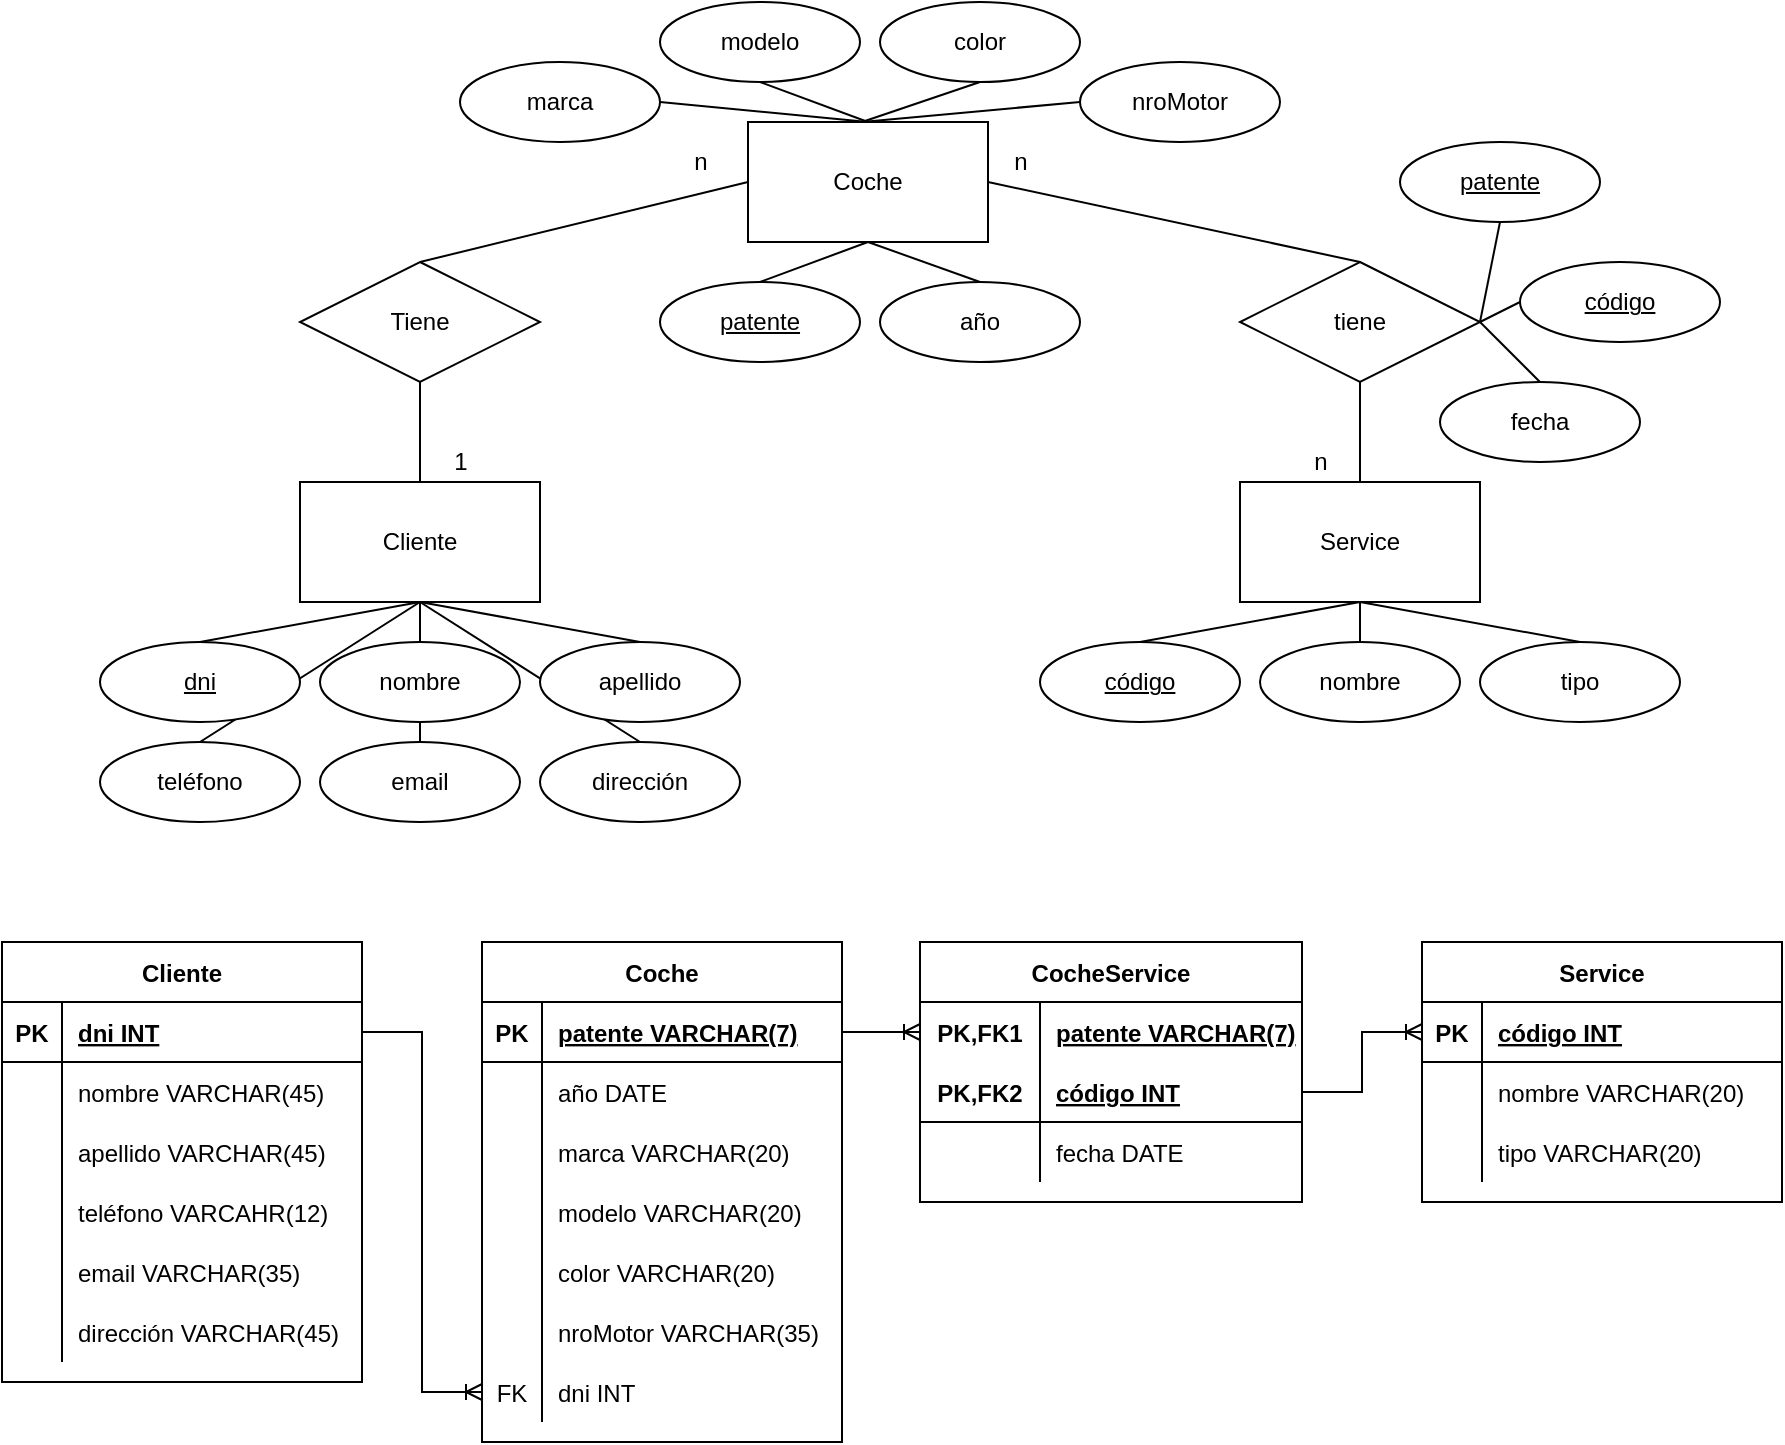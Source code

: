 <mxfile version="20.2.3" type="device"><diagram id="nHf5xeLp-nAP4kLC47VP" name="Página-1"><mxGraphModel dx="2282" dy="1978" grid="1" gridSize="10" guides="1" tooltips="1" connect="1" arrows="1" fold="1" page="1" pageScale="1" pageWidth="827" pageHeight="1169" math="0" shadow="0"><root><mxCell id="0"/><mxCell id="1" parent="0"/><mxCell id="RsJ0gTvjkyQu0zLGpoxC-30" style="edgeStyle=none;rounded=0;orthogonalLoop=1;jettySize=auto;html=1;exitX=0.5;exitY=0;exitDx=0;exitDy=0;entryX=0.5;entryY=1;entryDx=0;entryDy=0;endArrow=none;endFill=0;" edge="1" parent="1" source="RsJ0gTvjkyQu0zLGpoxC-23" target="RsJ0gTvjkyQu0zLGpoxC-3"><mxGeometry relative="1" as="geometry"/></mxCell><mxCell id="RsJ0gTvjkyQu0zLGpoxC-29" style="edgeStyle=none;rounded=0;orthogonalLoop=1;jettySize=auto;html=1;exitX=0.5;exitY=0;exitDx=0;exitDy=0;entryX=0.5;entryY=1;entryDx=0;entryDy=0;endArrow=none;endFill=0;" edge="1" parent="1" source="RsJ0gTvjkyQu0zLGpoxC-24" target="RsJ0gTvjkyQu0zLGpoxC-3"><mxGeometry relative="1" as="geometry"/></mxCell><mxCell id="RsJ0gTvjkyQu0zLGpoxC-49" style="edgeStyle=none;rounded=0;orthogonalLoop=1;jettySize=auto;html=1;exitX=0.5;exitY=1;exitDx=0;exitDy=0;entryX=0.5;entryY=0;entryDx=0;entryDy=0;endArrow=none;endFill=0;" edge="1" parent="1" source="RsJ0gTvjkyQu0zLGpoxC-1" target="RsJ0gTvjkyQu0zLGpoxC-43"><mxGeometry relative="1" as="geometry"/></mxCell><mxCell id="RsJ0gTvjkyQu0zLGpoxC-50" style="edgeStyle=none;rounded=0;orthogonalLoop=1;jettySize=auto;html=1;exitX=0.5;exitY=1;exitDx=0;exitDy=0;entryX=0.5;entryY=0;entryDx=0;entryDy=0;endArrow=none;endFill=0;" edge="1" parent="1" source="RsJ0gTvjkyQu0zLGpoxC-1" target="RsJ0gTvjkyQu0zLGpoxC-44"><mxGeometry relative="1" as="geometry"/></mxCell><mxCell id="RsJ0gTvjkyQu0zLGpoxC-1" value="Service" style="rounded=0;whiteSpace=wrap;html=1;" vertex="1" parent="1"><mxGeometry x="579" y="230" width="120" height="60" as="geometry"/></mxCell><mxCell id="RsJ0gTvjkyQu0zLGpoxC-33" style="edgeStyle=none;rounded=0;orthogonalLoop=1;jettySize=auto;html=1;exitX=0.5;exitY=1;exitDx=0;exitDy=0;entryX=0.5;entryY=0;entryDx=0;entryDy=0;endArrow=none;endFill=0;" edge="1" parent="1" source="RsJ0gTvjkyQu0zLGpoxC-2" target="RsJ0gTvjkyQu0zLGpoxC-32"><mxGeometry relative="1" as="geometry"/></mxCell><mxCell id="RsJ0gTvjkyQu0zLGpoxC-34" style="edgeStyle=none;rounded=0;orthogonalLoop=1;jettySize=auto;html=1;exitX=0.5;exitY=1;exitDx=0;exitDy=0;entryX=0.5;entryY=0;entryDx=0;entryDy=0;endArrow=none;endFill=0;" edge="1" parent="1" source="RsJ0gTvjkyQu0zLGpoxC-2" target="RsJ0gTvjkyQu0zLGpoxC-31"><mxGeometry relative="1" as="geometry"/></mxCell><mxCell id="RsJ0gTvjkyQu0zLGpoxC-2" value="Coche" style="rounded=0;whiteSpace=wrap;html=1;" vertex="1" parent="1"><mxGeometry x="333" y="50" width="120" height="60" as="geometry"/></mxCell><mxCell id="RsJ0gTvjkyQu0zLGpoxC-25" style="edgeStyle=none;rounded=0;orthogonalLoop=1;jettySize=auto;html=1;exitX=0.5;exitY=1;exitDx=0;exitDy=0;entryX=0.5;entryY=0;entryDx=0;entryDy=0;endArrow=none;endFill=0;" edge="1" parent="1" source="RsJ0gTvjkyQu0zLGpoxC-3" target="RsJ0gTvjkyQu0zLGpoxC-19"><mxGeometry relative="1" as="geometry"/></mxCell><mxCell id="RsJ0gTvjkyQu0zLGpoxC-26" style="edgeStyle=none;rounded=0;orthogonalLoop=1;jettySize=auto;html=1;exitX=0.5;exitY=1;exitDx=0;exitDy=0;entryX=0.5;entryY=0;entryDx=0;entryDy=0;endArrow=none;endFill=0;" edge="1" parent="1" source="RsJ0gTvjkyQu0zLGpoxC-3" target="RsJ0gTvjkyQu0zLGpoxC-20"><mxGeometry relative="1" as="geometry"/></mxCell><mxCell id="RsJ0gTvjkyQu0zLGpoxC-27" style="edgeStyle=none;rounded=0;orthogonalLoop=1;jettySize=auto;html=1;exitX=0.5;exitY=1;exitDx=0;exitDy=0;entryX=0.5;entryY=0;entryDx=0;entryDy=0;endArrow=none;endFill=0;" edge="1" parent="1" source="RsJ0gTvjkyQu0zLGpoxC-3" target="RsJ0gTvjkyQu0zLGpoxC-22"><mxGeometry relative="1" as="geometry"/></mxCell><mxCell id="RsJ0gTvjkyQu0zLGpoxC-28" style="edgeStyle=none;rounded=0;orthogonalLoop=1;jettySize=auto;html=1;exitX=0.5;exitY=1;exitDx=0;exitDy=0;entryX=0.5;entryY=0;entryDx=0;entryDy=0;endArrow=none;endFill=0;" edge="1" parent="1" source="RsJ0gTvjkyQu0zLGpoxC-3" target="RsJ0gTvjkyQu0zLGpoxC-21"><mxGeometry relative="1" as="geometry"/></mxCell><mxCell id="RsJ0gTvjkyQu0zLGpoxC-3" value="Cliente" style="rounded=0;whiteSpace=wrap;html=1;" vertex="1" parent="1"><mxGeometry x="109" y="230" width="120" height="60" as="geometry"/></mxCell><mxCell id="RsJ0gTvjkyQu0zLGpoxC-19" value="dni" style="ellipse;whiteSpace=wrap;html=1;align=center;fontStyle=4;" vertex="1" parent="1"><mxGeometry x="9" y="310" width="100" height="40" as="geometry"/></mxCell><mxCell id="RsJ0gTvjkyQu0zLGpoxC-20" value="nombre" style="ellipse;whiteSpace=wrap;html=1;align=center;" vertex="1" parent="1"><mxGeometry x="119" y="310" width="100" height="40" as="geometry"/></mxCell><mxCell id="RsJ0gTvjkyQu0zLGpoxC-21" value="teléfono" style="ellipse;whiteSpace=wrap;html=1;align=center;" vertex="1" parent="1"><mxGeometry x="9" y="360" width="100" height="40" as="geometry"/></mxCell><mxCell id="RsJ0gTvjkyQu0zLGpoxC-22" value="apellido" style="ellipse;whiteSpace=wrap;html=1;align=center;" vertex="1" parent="1"><mxGeometry x="229" y="310" width="100" height="40" as="geometry"/></mxCell><mxCell id="RsJ0gTvjkyQu0zLGpoxC-23" value="dirección" style="ellipse;whiteSpace=wrap;html=1;align=center;" vertex="1" parent="1"><mxGeometry x="229" y="360" width="100" height="40" as="geometry"/></mxCell><mxCell id="RsJ0gTvjkyQu0zLGpoxC-24" value="email" style="ellipse;whiteSpace=wrap;html=1;align=center;" vertex="1" parent="1"><mxGeometry x="119" y="360" width="100" height="40" as="geometry"/></mxCell><mxCell id="RsJ0gTvjkyQu0zLGpoxC-31" value="año" style="ellipse;whiteSpace=wrap;html=1;align=center;" vertex="1" parent="1"><mxGeometry x="399" y="130" width="100" height="40" as="geometry"/></mxCell><mxCell id="RsJ0gTvjkyQu0zLGpoxC-32" value="patente" style="ellipse;whiteSpace=wrap;html=1;align=center;fontStyle=4;" vertex="1" parent="1"><mxGeometry x="289" y="130" width="100" height="40" as="geometry"/></mxCell><mxCell id="RsJ0gTvjkyQu0zLGpoxC-36" style="edgeStyle=none;rounded=0;orthogonalLoop=1;jettySize=auto;html=1;exitX=0.5;exitY=0;exitDx=0;exitDy=0;entryX=0;entryY=0.5;entryDx=0;entryDy=0;endArrow=none;endFill=0;" edge="1" parent="1" source="RsJ0gTvjkyQu0zLGpoxC-35" target="RsJ0gTvjkyQu0zLGpoxC-2"><mxGeometry relative="1" as="geometry"/></mxCell><mxCell id="RsJ0gTvjkyQu0zLGpoxC-37" style="edgeStyle=none;rounded=0;orthogonalLoop=1;jettySize=auto;html=1;exitX=0.5;exitY=1;exitDx=0;exitDy=0;entryX=0.5;entryY=0;entryDx=0;entryDy=0;endArrow=none;endFill=0;" edge="1" parent="1" source="RsJ0gTvjkyQu0zLGpoxC-35" target="RsJ0gTvjkyQu0zLGpoxC-3"><mxGeometry relative="1" as="geometry"/></mxCell><mxCell id="RsJ0gTvjkyQu0zLGpoxC-35" value="Tiene" style="shape=rhombus;perimeter=rhombusPerimeter;whiteSpace=wrap;html=1;align=center;" vertex="1" parent="1"><mxGeometry x="109" y="120" width="120" height="60" as="geometry"/></mxCell><mxCell id="RsJ0gTvjkyQu0zLGpoxC-38" value="1" style="text;html=1;align=center;verticalAlign=middle;resizable=0;points=[];autosize=1;strokeColor=none;fillColor=none;" vertex="1" parent="1"><mxGeometry x="174" y="205" width="30" height="30" as="geometry"/></mxCell><mxCell id="RsJ0gTvjkyQu0zLGpoxC-39" value="n" style="text;html=1;align=center;verticalAlign=middle;resizable=0;points=[];autosize=1;strokeColor=none;fillColor=none;" vertex="1" parent="1"><mxGeometry x="294" y="55" width="30" height="30" as="geometry"/></mxCell><mxCell id="RsJ0gTvjkyQu0zLGpoxC-41" style="edgeStyle=none;rounded=0;orthogonalLoop=1;jettySize=auto;html=1;exitX=0.5;exitY=1;exitDx=0;exitDy=0;entryX=0.5;entryY=0;entryDx=0;entryDy=0;endArrow=none;endFill=0;" edge="1" parent="1" source="RsJ0gTvjkyQu0zLGpoxC-40" target="RsJ0gTvjkyQu0zLGpoxC-1"><mxGeometry relative="1" as="geometry"/></mxCell><mxCell id="RsJ0gTvjkyQu0zLGpoxC-42" style="edgeStyle=none;rounded=0;orthogonalLoop=1;jettySize=auto;html=1;exitX=0.5;exitY=0;exitDx=0;exitDy=0;entryX=1;entryY=0.5;entryDx=0;entryDy=0;endArrow=none;endFill=0;" edge="1" parent="1" source="RsJ0gTvjkyQu0zLGpoxC-40" target="RsJ0gTvjkyQu0zLGpoxC-2"><mxGeometry relative="1" as="geometry"/></mxCell><mxCell id="RsJ0gTvjkyQu0zLGpoxC-58" style="edgeStyle=none;rounded=0;orthogonalLoop=1;jettySize=auto;html=1;exitX=1;exitY=0.5;exitDx=0;exitDy=0;entryX=0.5;entryY=1;entryDx=0;entryDy=0;endArrow=none;endFill=0;" edge="1" parent="1" source="RsJ0gTvjkyQu0zLGpoxC-40" target="RsJ0gTvjkyQu0zLGpoxC-54"><mxGeometry relative="1" as="geometry"/></mxCell><mxCell id="RsJ0gTvjkyQu0zLGpoxC-59" style="edgeStyle=none;rounded=0;orthogonalLoop=1;jettySize=auto;html=1;exitX=1;exitY=0.5;exitDx=0;exitDy=0;entryX=0;entryY=0.5;entryDx=0;entryDy=0;endArrow=none;endFill=0;" edge="1" parent="1" source="RsJ0gTvjkyQu0zLGpoxC-40" target="RsJ0gTvjkyQu0zLGpoxC-53"><mxGeometry relative="1" as="geometry"/></mxCell><mxCell id="RsJ0gTvjkyQu0zLGpoxC-60" style="edgeStyle=none;rounded=0;orthogonalLoop=1;jettySize=auto;html=1;exitX=1;exitY=0.5;exitDx=0;exitDy=0;entryX=0.5;entryY=0;entryDx=0;entryDy=0;endArrow=none;endFill=0;" edge="1" parent="1" source="RsJ0gTvjkyQu0zLGpoxC-40" target="RsJ0gTvjkyQu0zLGpoxC-55"><mxGeometry relative="1" as="geometry"/></mxCell><mxCell id="RsJ0gTvjkyQu0zLGpoxC-40" value="tiene" style="shape=rhombus;perimeter=rhombusPerimeter;whiteSpace=wrap;html=1;align=center;" vertex="1" parent="1"><mxGeometry x="579" y="120" width="120" height="60" as="geometry"/></mxCell><mxCell id="RsJ0gTvjkyQu0zLGpoxC-43" value="código" style="ellipse;whiteSpace=wrap;html=1;align=center;fontStyle=4;" vertex="1" parent="1"><mxGeometry x="479" y="310" width="100" height="40" as="geometry"/></mxCell><mxCell id="RsJ0gTvjkyQu0zLGpoxC-44" value="nombre" style="ellipse;whiteSpace=wrap;html=1;align=center;" vertex="1" parent="1"><mxGeometry x="589" y="310" width="100" height="40" as="geometry"/></mxCell><mxCell id="RsJ0gTvjkyQu0zLGpoxC-51" style="edgeStyle=none;rounded=0;orthogonalLoop=1;jettySize=auto;html=1;exitX=0.5;exitY=0;exitDx=0;exitDy=0;entryX=0.5;entryY=1;entryDx=0;entryDy=0;endArrow=none;endFill=0;" edge="1" parent="1" source="RsJ0gTvjkyQu0zLGpoxC-46" target="RsJ0gTvjkyQu0zLGpoxC-1"><mxGeometry relative="1" as="geometry"/></mxCell><mxCell id="RsJ0gTvjkyQu0zLGpoxC-46" value="tipo" style="ellipse;whiteSpace=wrap;html=1;align=center;" vertex="1" parent="1"><mxGeometry x="699" y="310" width="100" height="40" as="geometry"/></mxCell><mxCell id="RsJ0gTvjkyQu0zLGpoxC-53" value="código" style="ellipse;whiteSpace=wrap;html=1;align=center;fontStyle=4;" vertex="1" parent="1"><mxGeometry x="719" y="120" width="100" height="40" as="geometry"/></mxCell><mxCell id="RsJ0gTvjkyQu0zLGpoxC-54" value="patente" style="ellipse;whiteSpace=wrap;html=1;align=center;fontStyle=4;" vertex="1" parent="1"><mxGeometry x="659" y="60" width="100" height="40" as="geometry"/></mxCell><mxCell id="RsJ0gTvjkyQu0zLGpoxC-55" value="fecha" style="ellipse;whiteSpace=wrap;html=1;align=center;" vertex="1" parent="1"><mxGeometry x="679" y="180" width="100" height="40" as="geometry"/></mxCell><mxCell id="RsJ0gTvjkyQu0zLGpoxC-56" value="n" style="text;html=1;align=center;verticalAlign=middle;resizable=0;points=[];autosize=1;strokeColor=none;fillColor=none;" vertex="1" parent="1"><mxGeometry x="604" y="205" width="30" height="30" as="geometry"/></mxCell><mxCell id="RsJ0gTvjkyQu0zLGpoxC-57" value="n" style="text;html=1;align=center;verticalAlign=middle;resizable=0;points=[];autosize=1;strokeColor=none;fillColor=none;" vertex="1" parent="1"><mxGeometry x="454" y="55" width="30" height="30" as="geometry"/></mxCell><mxCell id="RsJ0gTvjkyQu0zLGpoxC-76" style="edgeStyle=none;rounded=0;orthogonalLoop=1;jettySize=auto;html=1;exitX=0.5;exitY=1;exitDx=0;exitDy=0;endArrow=none;endFill=0;" edge="1" parent="1" source="RsJ0gTvjkyQu0zLGpoxC-70"><mxGeometry relative="1" as="geometry"><mxPoint x="390" y="50" as="targetPoint"/></mxGeometry></mxCell><mxCell id="RsJ0gTvjkyQu0zLGpoxC-70" value="color" style="ellipse;whiteSpace=wrap;html=1;align=center;" vertex="1" parent="1"><mxGeometry x="399" y="-10" width="100" height="40" as="geometry"/></mxCell><mxCell id="RsJ0gTvjkyQu0zLGpoxC-77" style="edgeStyle=none;rounded=0;orthogonalLoop=1;jettySize=auto;html=1;exitX=0;exitY=0.5;exitDx=0;exitDy=0;endArrow=none;endFill=0;" edge="1" parent="1" source="RsJ0gTvjkyQu0zLGpoxC-71"><mxGeometry relative="1" as="geometry"><mxPoint x="390" y="50" as="targetPoint"/></mxGeometry></mxCell><mxCell id="RsJ0gTvjkyQu0zLGpoxC-71" value="nroMotor" style="ellipse;whiteSpace=wrap;html=1;align=center;" vertex="1" parent="1"><mxGeometry x="499" y="20" width="100" height="40" as="geometry"/></mxCell><mxCell id="RsJ0gTvjkyQu0zLGpoxC-74" style="edgeStyle=none;rounded=0;orthogonalLoop=1;jettySize=auto;html=1;exitX=1;exitY=0.5;exitDx=0;exitDy=0;entryX=0.5;entryY=0;entryDx=0;entryDy=0;endArrow=none;endFill=0;" edge="1" parent="1" source="RsJ0gTvjkyQu0zLGpoxC-72" target="RsJ0gTvjkyQu0zLGpoxC-2"><mxGeometry relative="1" as="geometry"/></mxCell><mxCell id="RsJ0gTvjkyQu0zLGpoxC-72" value="marca" style="ellipse;whiteSpace=wrap;html=1;align=center;" vertex="1" parent="1"><mxGeometry x="189" y="20" width="100" height="40" as="geometry"/></mxCell><mxCell id="RsJ0gTvjkyQu0zLGpoxC-75" style="edgeStyle=none;rounded=0;orthogonalLoop=1;jettySize=auto;html=1;exitX=0.5;exitY=1;exitDx=0;exitDy=0;entryX=0.5;entryY=0;entryDx=0;entryDy=0;endArrow=none;endFill=0;" edge="1" parent="1" source="RsJ0gTvjkyQu0zLGpoxC-73" target="RsJ0gTvjkyQu0zLGpoxC-2"><mxGeometry relative="1" as="geometry"/></mxCell><mxCell id="RsJ0gTvjkyQu0zLGpoxC-73" value="modelo" style="ellipse;whiteSpace=wrap;html=1;align=center;" vertex="1" parent="1"><mxGeometry x="289" y="-10" width="100" height="40" as="geometry"/></mxCell><mxCell id="RsJ0gTvjkyQu0zLGpoxC-78" value="Cliente" style="shape=table;startSize=30;container=1;collapsible=1;childLayout=tableLayout;fixedRows=1;rowLines=0;fontStyle=1;align=center;resizeLast=1;" vertex="1" parent="1"><mxGeometry x="-40" y="460" width="180" height="220" as="geometry"/></mxCell><mxCell id="RsJ0gTvjkyQu0zLGpoxC-79" value="" style="shape=tableRow;horizontal=0;startSize=0;swimlaneHead=0;swimlaneBody=0;fillColor=none;collapsible=0;dropTarget=0;points=[[0,0.5],[1,0.5]];portConstraint=eastwest;top=0;left=0;right=0;bottom=1;" vertex="1" parent="RsJ0gTvjkyQu0zLGpoxC-78"><mxGeometry y="30" width="180" height="30" as="geometry"/></mxCell><mxCell id="RsJ0gTvjkyQu0zLGpoxC-80" value="PK" style="shape=partialRectangle;connectable=0;fillColor=none;top=0;left=0;bottom=0;right=0;fontStyle=1;overflow=hidden;" vertex="1" parent="RsJ0gTvjkyQu0zLGpoxC-79"><mxGeometry width="30" height="30" as="geometry"><mxRectangle width="30" height="30" as="alternateBounds"/></mxGeometry></mxCell><mxCell id="RsJ0gTvjkyQu0zLGpoxC-81" value="dni INT" style="shape=partialRectangle;connectable=0;fillColor=none;top=0;left=0;bottom=0;right=0;align=left;spacingLeft=6;fontStyle=5;overflow=hidden;" vertex="1" parent="RsJ0gTvjkyQu0zLGpoxC-79"><mxGeometry x="30" width="150" height="30" as="geometry"><mxRectangle width="150" height="30" as="alternateBounds"/></mxGeometry></mxCell><mxCell id="RsJ0gTvjkyQu0zLGpoxC-82" value="" style="shape=tableRow;horizontal=0;startSize=0;swimlaneHead=0;swimlaneBody=0;fillColor=none;collapsible=0;dropTarget=0;points=[[0,0.5],[1,0.5]];portConstraint=eastwest;top=0;left=0;right=0;bottom=0;" vertex="1" parent="RsJ0gTvjkyQu0zLGpoxC-78"><mxGeometry y="60" width="180" height="30" as="geometry"/></mxCell><mxCell id="RsJ0gTvjkyQu0zLGpoxC-83" value="" style="shape=partialRectangle;connectable=0;fillColor=none;top=0;left=0;bottom=0;right=0;editable=1;overflow=hidden;" vertex="1" parent="RsJ0gTvjkyQu0zLGpoxC-82"><mxGeometry width="30" height="30" as="geometry"><mxRectangle width="30" height="30" as="alternateBounds"/></mxGeometry></mxCell><mxCell id="RsJ0gTvjkyQu0zLGpoxC-84" value="nombre VARCHAR(45)" style="shape=partialRectangle;connectable=0;fillColor=none;top=0;left=0;bottom=0;right=0;align=left;spacingLeft=6;overflow=hidden;" vertex="1" parent="RsJ0gTvjkyQu0zLGpoxC-82"><mxGeometry x="30" width="150" height="30" as="geometry"><mxRectangle width="150" height="30" as="alternateBounds"/></mxGeometry></mxCell><mxCell id="RsJ0gTvjkyQu0zLGpoxC-85" value="" style="shape=tableRow;horizontal=0;startSize=0;swimlaneHead=0;swimlaneBody=0;fillColor=none;collapsible=0;dropTarget=0;points=[[0,0.5],[1,0.5]];portConstraint=eastwest;top=0;left=0;right=0;bottom=0;" vertex="1" parent="RsJ0gTvjkyQu0zLGpoxC-78"><mxGeometry y="90" width="180" height="30" as="geometry"/></mxCell><mxCell id="RsJ0gTvjkyQu0zLGpoxC-86" value="" style="shape=partialRectangle;connectable=0;fillColor=none;top=0;left=0;bottom=0;right=0;editable=1;overflow=hidden;" vertex="1" parent="RsJ0gTvjkyQu0zLGpoxC-85"><mxGeometry width="30" height="30" as="geometry"><mxRectangle width="30" height="30" as="alternateBounds"/></mxGeometry></mxCell><mxCell id="RsJ0gTvjkyQu0zLGpoxC-87" value="apellido VARCHAR(45)" style="shape=partialRectangle;connectable=0;fillColor=none;top=0;left=0;bottom=0;right=0;align=left;spacingLeft=6;overflow=hidden;" vertex="1" parent="RsJ0gTvjkyQu0zLGpoxC-85"><mxGeometry x="30" width="150" height="30" as="geometry"><mxRectangle width="150" height="30" as="alternateBounds"/></mxGeometry></mxCell><mxCell id="RsJ0gTvjkyQu0zLGpoxC-88" value="" style="shape=tableRow;horizontal=0;startSize=0;swimlaneHead=0;swimlaneBody=0;fillColor=none;collapsible=0;dropTarget=0;points=[[0,0.5],[1,0.5]];portConstraint=eastwest;top=0;left=0;right=0;bottom=0;" vertex="1" parent="RsJ0gTvjkyQu0zLGpoxC-78"><mxGeometry y="120" width="180" height="30" as="geometry"/></mxCell><mxCell id="RsJ0gTvjkyQu0zLGpoxC-89" value="" style="shape=partialRectangle;connectable=0;fillColor=none;top=0;left=0;bottom=0;right=0;editable=1;overflow=hidden;" vertex="1" parent="RsJ0gTvjkyQu0zLGpoxC-88"><mxGeometry width="30" height="30" as="geometry"><mxRectangle width="30" height="30" as="alternateBounds"/></mxGeometry></mxCell><mxCell id="RsJ0gTvjkyQu0zLGpoxC-90" value="teléfono VARCAHR(12)" style="shape=partialRectangle;connectable=0;fillColor=none;top=0;left=0;bottom=0;right=0;align=left;spacingLeft=6;overflow=hidden;" vertex="1" parent="RsJ0gTvjkyQu0zLGpoxC-88"><mxGeometry x="30" width="150" height="30" as="geometry"><mxRectangle width="150" height="30" as="alternateBounds"/></mxGeometry></mxCell><mxCell id="RsJ0gTvjkyQu0zLGpoxC-95" value="" style="shape=tableRow;horizontal=0;startSize=0;swimlaneHead=0;swimlaneBody=0;fillColor=none;collapsible=0;dropTarget=0;points=[[0,0.5],[1,0.5]];portConstraint=eastwest;top=0;left=0;right=0;bottom=0;" vertex="1" parent="RsJ0gTvjkyQu0zLGpoxC-78"><mxGeometry y="150" width="180" height="30" as="geometry"/></mxCell><mxCell id="RsJ0gTvjkyQu0zLGpoxC-96" value="" style="shape=partialRectangle;connectable=0;fillColor=none;top=0;left=0;bottom=0;right=0;editable=1;overflow=hidden;" vertex="1" parent="RsJ0gTvjkyQu0zLGpoxC-95"><mxGeometry width="30" height="30" as="geometry"><mxRectangle width="30" height="30" as="alternateBounds"/></mxGeometry></mxCell><mxCell id="RsJ0gTvjkyQu0zLGpoxC-97" value="email VARCHAR(35)" style="shape=partialRectangle;connectable=0;fillColor=none;top=0;left=0;bottom=0;right=0;align=left;spacingLeft=6;overflow=hidden;" vertex="1" parent="RsJ0gTvjkyQu0zLGpoxC-95"><mxGeometry x="30" width="150" height="30" as="geometry"><mxRectangle width="150" height="30" as="alternateBounds"/></mxGeometry></mxCell><mxCell id="RsJ0gTvjkyQu0zLGpoxC-98" value="" style="shape=tableRow;horizontal=0;startSize=0;swimlaneHead=0;swimlaneBody=0;fillColor=none;collapsible=0;dropTarget=0;points=[[0,0.5],[1,0.5]];portConstraint=eastwest;top=0;left=0;right=0;bottom=0;" vertex="1" parent="RsJ0gTvjkyQu0zLGpoxC-78"><mxGeometry y="180" width="180" height="30" as="geometry"/></mxCell><mxCell id="RsJ0gTvjkyQu0zLGpoxC-99" value="" style="shape=partialRectangle;connectable=0;fillColor=none;top=0;left=0;bottom=0;right=0;editable=1;overflow=hidden;" vertex="1" parent="RsJ0gTvjkyQu0zLGpoxC-98"><mxGeometry width="30" height="30" as="geometry"><mxRectangle width="30" height="30" as="alternateBounds"/></mxGeometry></mxCell><mxCell id="RsJ0gTvjkyQu0zLGpoxC-100" value="dirección VARCHAR(45)" style="shape=partialRectangle;connectable=0;fillColor=none;top=0;left=0;bottom=0;right=0;align=left;spacingLeft=6;overflow=hidden;" vertex="1" parent="RsJ0gTvjkyQu0zLGpoxC-98"><mxGeometry x="30" width="150" height="30" as="geometry"><mxRectangle width="150" height="30" as="alternateBounds"/></mxGeometry></mxCell><mxCell id="RsJ0gTvjkyQu0zLGpoxC-101" value="Coche" style="shape=table;startSize=30;container=1;collapsible=1;childLayout=tableLayout;fixedRows=1;rowLines=0;fontStyle=1;align=center;resizeLast=1;" vertex="1" parent="1"><mxGeometry x="200" y="460" width="180" height="250" as="geometry"/></mxCell><mxCell id="RsJ0gTvjkyQu0zLGpoxC-102" value="" style="shape=tableRow;horizontal=0;startSize=0;swimlaneHead=0;swimlaneBody=0;fillColor=none;collapsible=0;dropTarget=0;points=[[0,0.5],[1,0.5]];portConstraint=eastwest;top=0;left=0;right=0;bottom=1;" vertex="1" parent="RsJ0gTvjkyQu0zLGpoxC-101"><mxGeometry y="30" width="180" height="30" as="geometry"/></mxCell><mxCell id="RsJ0gTvjkyQu0zLGpoxC-103" value="PK" style="shape=partialRectangle;connectable=0;fillColor=none;top=0;left=0;bottom=0;right=0;fontStyle=1;overflow=hidden;" vertex="1" parent="RsJ0gTvjkyQu0zLGpoxC-102"><mxGeometry width="30" height="30" as="geometry"><mxRectangle width="30" height="30" as="alternateBounds"/></mxGeometry></mxCell><mxCell id="RsJ0gTvjkyQu0zLGpoxC-104" value="patente VARCHAR(7)" style="shape=partialRectangle;connectable=0;fillColor=none;top=0;left=0;bottom=0;right=0;align=left;spacingLeft=6;fontStyle=5;overflow=hidden;" vertex="1" parent="RsJ0gTvjkyQu0zLGpoxC-102"><mxGeometry x="30" width="150" height="30" as="geometry"><mxRectangle width="150" height="30" as="alternateBounds"/></mxGeometry></mxCell><mxCell id="RsJ0gTvjkyQu0zLGpoxC-105" value="" style="shape=tableRow;horizontal=0;startSize=0;swimlaneHead=0;swimlaneBody=0;fillColor=none;collapsible=0;dropTarget=0;points=[[0,0.5],[1,0.5]];portConstraint=eastwest;top=0;left=0;right=0;bottom=0;" vertex="1" parent="RsJ0gTvjkyQu0zLGpoxC-101"><mxGeometry y="60" width="180" height="30" as="geometry"/></mxCell><mxCell id="RsJ0gTvjkyQu0zLGpoxC-106" value="" style="shape=partialRectangle;connectable=0;fillColor=none;top=0;left=0;bottom=0;right=0;editable=1;overflow=hidden;" vertex="1" parent="RsJ0gTvjkyQu0zLGpoxC-105"><mxGeometry width="30" height="30" as="geometry"><mxRectangle width="30" height="30" as="alternateBounds"/></mxGeometry></mxCell><mxCell id="RsJ0gTvjkyQu0zLGpoxC-107" value="año DATE" style="shape=partialRectangle;connectable=0;fillColor=none;top=0;left=0;bottom=0;right=0;align=left;spacingLeft=6;overflow=hidden;" vertex="1" parent="RsJ0gTvjkyQu0zLGpoxC-105"><mxGeometry x="30" width="150" height="30" as="geometry"><mxRectangle width="150" height="30" as="alternateBounds"/></mxGeometry></mxCell><mxCell id="RsJ0gTvjkyQu0zLGpoxC-108" value="" style="shape=tableRow;horizontal=0;startSize=0;swimlaneHead=0;swimlaneBody=0;fillColor=none;collapsible=0;dropTarget=0;points=[[0,0.5],[1,0.5]];portConstraint=eastwest;top=0;left=0;right=0;bottom=0;" vertex="1" parent="RsJ0gTvjkyQu0zLGpoxC-101"><mxGeometry y="90" width="180" height="30" as="geometry"/></mxCell><mxCell id="RsJ0gTvjkyQu0zLGpoxC-109" value="" style="shape=partialRectangle;connectable=0;fillColor=none;top=0;left=0;bottom=0;right=0;editable=1;overflow=hidden;" vertex="1" parent="RsJ0gTvjkyQu0zLGpoxC-108"><mxGeometry width="30" height="30" as="geometry"><mxRectangle width="30" height="30" as="alternateBounds"/></mxGeometry></mxCell><mxCell id="RsJ0gTvjkyQu0zLGpoxC-110" value="marca VARCHAR(20)" style="shape=partialRectangle;connectable=0;fillColor=none;top=0;left=0;bottom=0;right=0;align=left;spacingLeft=6;overflow=hidden;" vertex="1" parent="RsJ0gTvjkyQu0zLGpoxC-108"><mxGeometry x="30" width="150" height="30" as="geometry"><mxRectangle width="150" height="30" as="alternateBounds"/></mxGeometry></mxCell><mxCell id="RsJ0gTvjkyQu0zLGpoxC-111" value="" style="shape=tableRow;horizontal=0;startSize=0;swimlaneHead=0;swimlaneBody=0;fillColor=none;collapsible=0;dropTarget=0;points=[[0,0.5],[1,0.5]];portConstraint=eastwest;top=0;left=0;right=0;bottom=0;" vertex="1" parent="RsJ0gTvjkyQu0zLGpoxC-101"><mxGeometry y="120" width="180" height="30" as="geometry"/></mxCell><mxCell id="RsJ0gTvjkyQu0zLGpoxC-112" value="" style="shape=partialRectangle;connectable=0;fillColor=none;top=0;left=0;bottom=0;right=0;editable=1;overflow=hidden;" vertex="1" parent="RsJ0gTvjkyQu0zLGpoxC-111"><mxGeometry width="30" height="30" as="geometry"><mxRectangle width="30" height="30" as="alternateBounds"/></mxGeometry></mxCell><mxCell id="RsJ0gTvjkyQu0zLGpoxC-113" value="modelo VARCHAR(20)" style="shape=partialRectangle;connectable=0;fillColor=none;top=0;left=0;bottom=0;right=0;align=left;spacingLeft=6;overflow=hidden;" vertex="1" parent="RsJ0gTvjkyQu0zLGpoxC-111"><mxGeometry x="30" width="150" height="30" as="geometry"><mxRectangle width="150" height="30" as="alternateBounds"/></mxGeometry></mxCell><mxCell id="RsJ0gTvjkyQu0zLGpoxC-117" value="" style="shape=tableRow;horizontal=0;startSize=0;swimlaneHead=0;swimlaneBody=0;fillColor=none;collapsible=0;dropTarget=0;points=[[0,0.5],[1,0.5]];portConstraint=eastwest;top=0;left=0;right=0;bottom=0;" vertex="1" parent="RsJ0gTvjkyQu0zLGpoxC-101"><mxGeometry y="150" width="180" height="30" as="geometry"/></mxCell><mxCell id="RsJ0gTvjkyQu0zLGpoxC-118" value="" style="shape=partialRectangle;connectable=0;fillColor=none;top=0;left=0;bottom=0;right=0;editable=1;overflow=hidden;" vertex="1" parent="RsJ0gTvjkyQu0zLGpoxC-117"><mxGeometry width="30" height="30" as="geometry"><mxRectangle width="30" height="30" as="alternateBounds"/></mxGeometry></mxCell><mxCell id="RsJ0gTvjkyQu0zLGpoxC-119" value="color VARCHAR(20)" style="shape=partialRectangle;connectable=0;fillColor=none;top=0;left=0;bottom=0;right=0;align=left;spacingLeft=6;overflow=hidden;" vertex="1" parent="RsJ0gTvjkyQu0zLGpoxC-117"><mxGeometry x="30" width="150" height="30" as="geometry"><mxRectangle width="150" height="30" as="alternateBounds"/></mxGeometry></mxCell><mxCell id="RsJ0gTvjkyQu0zLGpoxC-114" value="" style="shape=tableRow;horizontal=0;startSize=0;swimlaneHead=0;swimlaneBody=0;fillColor=none;collapsible=0;dropTarget=0;points=[[0,0.5],[1,0.5]];portConstraint=eastwest;top=0;left=0;right=0;bottom=0;" vertex="1" parent="RsJ0gTvjkyQu0zLGpoxC-101"><mxGeometry y="180" width="180" height="30" as="geometry"/></mxCell><mxCell id="RsJ0gTvjkyQu0zLGpoxC-115" value="" style="shape=partialRectangle;connectable=0;fillColor=none;top=0;left=0;bottom=0;right=0;editable=1;overflow=hidden;" vertex="1" parent="RsJ0gTvjkyQu0zLGpoxC-114"><mxGeometry width="30" height="30" as="geometry"><mxRectangle width="30" height="30" as="alternateBounds"/></mxGeometry></mxCell><mxCell id="RsJ0gTvjkyQu0zLGpoxC-116" value="nroMotor VARCHAR(35)" style="shape=partialRectangle;connectable=0;fillColor=none;top=0;left=0;bottom=0;right=0;align=left;spacingLeft=6;overflow=hidden;" vertex="1" parent="RsJ0gTvjkyQu0zLGpoxC-114"><mxGeometry x="30" width="150" height="30" as="geometry"><mxRectangle width="150" height="30" as="alternateBounds"/></mxGeometry></mxCell><mxCell id="RsJ0gTvjkyQu0zLGpoxC-120" value="" style="shape=tableRow;horizontal=0;startSize=0;swimlaneHead=0;swimlaneBody=0;fillColor=none;collapsible=0;dropTarget=0;points=[[0,0.5],[1,0.5]];portConstraint=eastwest;top=0;left=0;right=0;bottom=0;" vertex="1" parent="RsJ0gTvjkyQu0zLGpoxC-101"><mxGeometry y="210" width="180" height="30" as="geometry"/></mxCell><mxCell id="RsJ0gTvjkyQu0zLGpoxC-121" value="FK" style="shape=partialRectangle;connectable=0;fillColor=none;top=0;left=0;bottom=0;right=0;fontStyle=0;overflow=hidden;" vertex="1" parent="RsJ0gTvjkyQu0zLGpoxC-120"><mxGeometry width="30" height="30" as="geometry"><mxRectangle width="30" height="30" as="alternateBounds"/></mxGeometry></mxCell><mxCell id="RsJ0gTvjkyQu0zLGpoxC-122" value="dni INT" style="shape=partialRectangle;connectable=0;fillColor=none;top=0;left=0;bottom=0;right=0;align=left;spacingLeft=6;fontStyle=0;overflow=hidden;" vertex="1" parent="RsJ0gTvjkyQu0zLGpoxC-120"><mxGeometry x="30" width="150" height="30" as="geometry"><mxRectangle width="150" height="30" as="alternateBounds"/></mxGeometry></mxCell><mxCell id="RsJ0gTvjkyQu0zLGpoxC-123" value="Service" style="shape=table;startSize=30;container=1;collapsible=1;childLayout=tableLayout;fixedRows=1;rowLines=0;fontStyle=1;align=center;resizeLast=1;" vertex="1" parent="1"><mxGeometry x="670" y="460" width="180" height="130" as="geometry"/></mxCell><mxCell id="RsJ0gTvjkyQu0zLGpoxC-124" value="" style="shape=tableRow;horizontal=0;startSize=0;swimlaneHead=0;swimlaneBody=0;fillColor=none;collapsible=0;dropTarget=0;points=[[0,0.5],[1,0.5]];portConstraint=eastwest;top=0;left=0;right=0;bottom=1;" vertex="1" parent="RsJ0gTvjkyQu0zLGpoxC-123"><mxGeometry y="30" width="180" height="30" as="geometry"/></mxCell><mxCell id="RsJ0gTvjkyQu0zLGpoxC-125" value="PK" style="shape=partialRectangle;connectable=0;fillColor=none;top=0;left=0;bottom=0;right=0;fontStyle=1;overflow=hidden;" vertex="1" parent="RsJ0gTvjkyQu0zLGpoxC-124"><mxGeometry width="30" height="30" as="geometry"><mxRectangle width="30" height="30" as="alternateBounds"/></mxGeometry></mxCell><mxCell id="RsJ0gTvjkyQu0zLGpoxC-126" value="código INT" style="shape=partialRectangle;connectable=0;fillColor=none;top=0;left=0;bottom=0;right=0;align=left;spacingLeft=6;fontStyle=5;overflow=hidden;" vertex="1" parent="RsJ0gTvjkyQu0zLGpoxC-124"><mxGeometry x="30" width="150" height="30" as="geometry"><mxRectangle width="150" height="30" as="alternateBounds"/></mxGeometry></mxCell><mxCell id="RsJ0gTvjkyQu0zLGpoxC-127" value="" style="shape=tableRow;horizontal=0;startSize=0;swimlaneHead=0;swimlaneBody=0;fillColor=none;collapsible=0;dropTarget=0;points=[[0,0.5],[1,0.5]];portConstraint=eastwest;top=0;left=0;right=0;bottom=0;" vertex="1" parent="RsJ0gTvjkyQu0zLGpoxC-123"><mxGeometry y="60" width="180" height="30" as="geometry"/></mxCell><mxCell id="RsJ0gTvjkyQu0zLGpoxC-128" value="" style="shape=partialRectangle;connectable=0;fillColor=none;top=0;left=0;bottom=0;right=0;editable=1;overflow=hidden;" vertex="1" parent="RsJ0gTvjkyQu0zLGpoxC-127"><mxGeometry width="30" height="30" as="geometry"><mxRectangle width="30" height="30" as="alternateBounds"/></mxGeometry></mxCell><mxCell id="RsJ0gTvjkyQu0zLGpoxC-129" value="nombre VARCHAR(20)" style="shape=partialRectangle;connectable=0;fillColor=none;top=0;left=0;bottom=0;right=0;align=left;spacingLeft=6;overflow=hidden;" vertex="1" parent="RsJ0gTvjkyQu0zLGpoxC-127"><mxGeometry x="30" width="150" height="30" as="geometry"><mxRectangle width="150" height="30" as="alternateBounds"/></mxGeometry></mxCell><mxCell id="RsJ0gTvjkyQu0zLGpoxC-130" value="" style="shape=tableRow;horizontal=0;startSize=0;swimlaneHead=0;swimlaneBody=0;fillColor=none;collapsible=0;dropTarget=0;points=[[0,0.5],[1,0.5]];portConstraint=eastwest;top=0;left=0;right=0;bottom=0;" vertex="1" parent="RsJ0gTvjkyQu0zLGpoxC-123"><mxGeometry y="90" width="180" height="30" as="geometry"/></mxCell><mxCell id="RsJ0gTvjkyQu0zLGpoxC-131" value="" style="shape=partialRectangle;connectable=0;fillColor=none;top=0;left=0;bottom=0;right=0;editable=1;overflow=hidden;" vertex="1" parent="RsJ0gTvjkyQu0zLGpoxC-130"><mxGeometry width="30" height="30" as="geometry"><mxRectangle width="30" height="30" as="alternateBounds"/></mxGeometry></mxCell><mxCell id="RsJ0gTvjkyQu0zLGpoxC-132" value="tipo VARCHAR(20)" style="shape=partialRectangle;connectable=0;fillColor=none;top=0;left=0;bottom=0;right=0;align=left;spacingLeft=6;overflow=hidden;" vertex="1" parent="RsJ0gTvjkyQu0zLGpoxC-130"><mxGeometry x="30" width="150" height="30" as="geometry"><mxRectangle width="150" height="30" as="alternateBounds"/></mxGeometry></mxCell><mxCell id="RsJ0gTvjkyQu0zLGpoxC-136" value="CocheService" style="shape=table;startSize=30;container=1;collapsible=1;childLayout=tableLayout;fixedRows=1;rowLines=0;fontStyle=1;align=center;resizeLast=1;" vertex="1" parent="1"><mxGeometry x="419" y="460" width="191" height="130" as="geometry"/></mxCell><mxCell id="RsJ0gTvjkyQu0zLGpoxC-137" value="" style="shape=tableRow;horizontal=0;startSize=0;swimlaneHead=0;swimlaneBody=0;fillColor=none;collapsible=0;dropTarget=0;points=[[0,0.5],[1,0.5]];portConstraint=eastwest;top=0;left=0;right=0;bottom=0;" vertex="1" parent="RsJ0gTvjkyQu0zLGpoxC-136"><mxGeometry y="30" width="191" height="30" as="geometry"/></mxCell><mxCell id="RsJ0gTvjkyQu0zLGpoxC-138" value="PK,FK1" style="shape=partialRectangle;connectable=0;fillColor=none;top=0;left=0;bottom=0;right=0;fontStyle=1;overflow=hidden;" vertex="1" parent="RsJ0gTvjkyQu0zLGpoxC-137"><mxGeometry width="60" height="30" as="geometry"><mxRectangle width="60" height="30" as="alternateBounds"/></mxGeometry></mxCell><mxCell id="RsJ0gTvjkyQu0zLGpoxC-139" value="patente VARCHAR(7)" style="shape=partialRectangle;connectable=0;fillColor=none;top=0;left=0;bottom=0;right=0;align=left;spacingLeft=6;fontStyle=5;overflow=hidden;" vertex="1" parent="RsJ0gTvjkyQu0zLGpoxC-137"><mxGeometry x="60" width="131" height="30" as="geometry"><mxRectangle width="131" height="30" as="alternateBounds"/></mxGeometry></mxCell><mxCell id="RsJ0gTvjkyQu0zLGpoxC-140" value="" style="shape=tableRow;horizontal=0;startSize=0;swimlaneHead=0;swimlaneBody=0;fillColor=none;collapsible=0;dropTarget=0;points=[[0,0.5],[1,0.5]];portConstraint=eastwest;top=0;left=0;right=0;bottom=1;" vertex="1" parent="RsJ0gTvjkyQu0zLGpoxC-136"><mxGeometry y="60" width="191" height="30" as="geometry"/></mxCell><mxCell id="RsJ0gTvjkyQu0zLGpoxC-141" value="PK,FK2" style="shape=partialRectangle;connectable=0;fillColor=none;top=0;left=0;bottom=0;right=0;fontStyle=1;overflow=hidden;" vertex="1" parent="RsJ0gTvjkyQu0zLGpoxC-140"><mxGeometry width="60" height="30" as="geometry"><mxRectangle width="60" height="30" as="alternateBounds"/></mxGeometry></mxCell><mxCell id="RsJ0gTvjkyQu0zLGpoxC-142" value="código INT" style="shape=partialRectangle;connectable=0;fillColor=none;top=0;left=0;bottom=0;right=0;align=left;spacingLeft=6;fontStyle=5;overflow=hidden;" vertex="1" parent="RsJ0gTvjkyQu0zLGpoxC-140"><mxGeometry x="60" width="131" height="30" as="geometry"><mxRectangle width="131" height="30" as="alternateBounds"/></mxGeometry></mxCell><mxCell id="RsJ0gTvjkyQu0zLGpoxC-143" value="" style="shape=tableRow;horizontal=0;startSize=0;swimlaneHead=0;swimlaneBody=0;fillColor=none;collapsible=0;dropTarget=0;points=[[0,0.5],[1,0.5]];portConstraint=eastwest;top=0;left=0;right=0;bottom=0;" vertex="1" parent="RsJ0gTvjkyQu0zLGpoxC-136"><mxGeometry y="90" width="191" height="30" as="geometry"/></mxCell><mxCell id="RsJ0gTvjkyQu0zLGpoxC-144" value="" style="shape=partialRectangle;connectable=0;fillColor=none;top=0;left=0;bottom=0;right=0;editable=1;overflow=hidden;" vertex="1" parent="RsJ0gTvjkyQu0zLGpoxC-143"><mxGeometry width="60" height="30" as="geometry"><mxRectangle width="60" height="30" as="alternateBounds"/></mxGeometry></mxCell><mxCell id="RsJ0gTvjkyQu0zLGpoxC-145" value="fecha DATE" style="shape=partialRectangle;connectable=0;fillColor=none;top=0;left=0;bottom=0;right=0;align=left;spacingLeft=6;overflow=hidden;" vertex="1" parent="RsJ0gTvjkyQu0zLGpoxC-143"><mxGeometry x="60" width="131" height="30" as="geometry"><mxRectangle width="131" height="30" as="alternateBounds"/></mxGeometry></mxCell><mxCell id="RsJ0gTvjkyQu0zLGpoxC-149" value="" style="edgeStyle=entityRelationEdgeStyle;fontSize=12;html=1;endArrow=ERoneToMany;rounded=0;entryX=0;entryY=0.5;entryDx=0;entryDy=0;exitX=1;exitY=0.5;exitDx=0;exitDy=0;" edge="1" parent="1" source="RsJ0gTvjkyQu0zLGpoxC-79" target="RsJ0gTvjkyQu0zLGpoxC-120"><mxGeometry width="100" height="100" relative="1" as="geometry"><mxPoint x="140" y="670" as="sourcePoint"/><mxPoint x="240" y="570" as="targetPoint"/></mxGeometry></mxCell><mxCell id="RsJ0gTvjkyQu0zLGpoxC-151" value="" style="edgeStyle=entityRelationEdgeStyle;fontSize=12;html=1;endArrow=ERoneToMany;rounded=0;entryX=0;entryY=0.5;entryDx=0;entryDy=0;exitX=1;exitY=0.5;exitDx=0;exitDy=0;" edge="1" parent="1" source="RsJ0gTvjkyQu0zLGpoxC-102" target="RsJ0gTvjkyQu0zLGpoxC-137"><mxGeometry width="100" height="100" relative="1" as="geometry"><mxPoint x="380" y="600" as="sourcePoint"/><mxPoint x="480" y="500" as="targetPoint"/></mxGeometry></mxCell><mxCell id="RsJ0gTvjkyQu0zLGpoxC-152" value="" style="edgeStyle=entityRelationEdgeStyle;fontSize=12;html=1;endArrow=ERoneToMany;rounded=0;exitX=1;exitY=0.5;exitDx=0;exitDy=0;entryX=0;entryY=0.5;entryDx=0;entryDy=0;" edge="1" parent="1" source="RsJ0gTvjkyQu0zLGpoxC-140" target="RsJ0gTvjkyQu0zLGpoxC-124"><mxGeometry width="100" height="100" relative="1" as="geometry"><mxPoint x="600" y="760" as="sourcePoint"/><mxPoint x="700" y="660" as="targetPoint"/></mxGeometry></mxCell></root></mxGraphModel></diagram></mxfile>